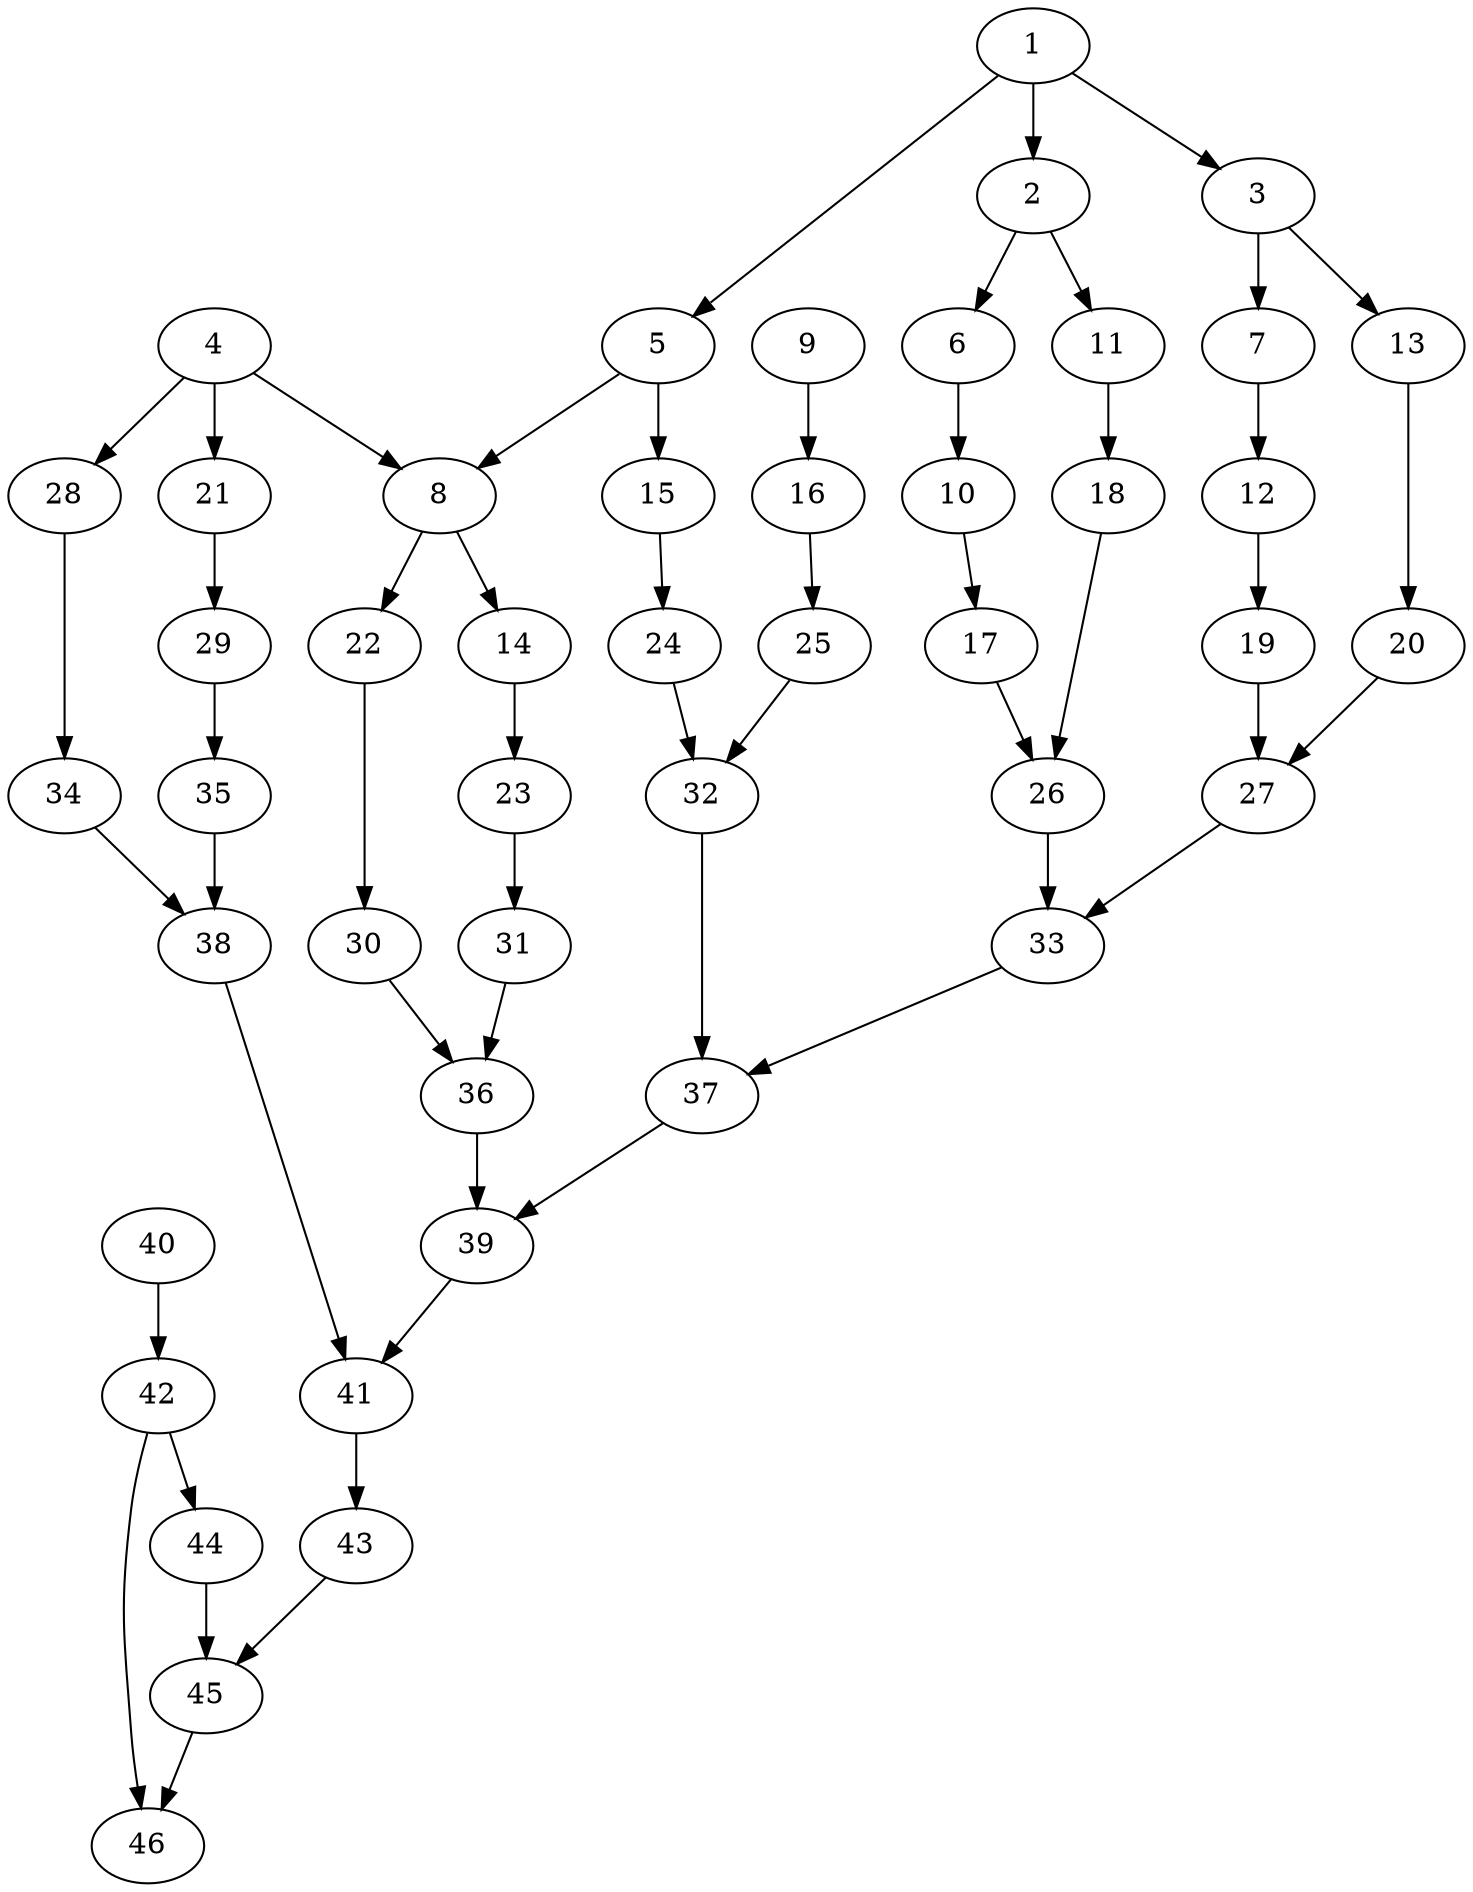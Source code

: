 strict digraph  {
1;
2;
3;
5;
6;
11;
7;
13;
4;
8;
21;
28;
15;
10;
12;
14;
22;
9;
16;
17;
18;
19;
20;
23;
24;
25;
26;
27;
29;
30;
31;
32;
33;
34;
35;
36;
37;
38;
39;
41;
40;
42;
43;
44;
46;
45;
1 -> 2;
1 -> 3;
1 -> 5;
2 -> 6;
2 -> 11;
3 -> 7;
3 -> 13;
5 -> 8;
5 -> 15;
6 -> 10;
11 -> 18;
7 -> 12;
13 -> 20;
4 -> 8;
4 -> 21;
4 -> 28;
8 -> 14;
8 -> 22;
21 -> 29;
28 -> 34;
15 -> 24;
10 -> 17;
12 -> 19;
14 -> 23;
22 -> 30;
9 -> 16;
16 -> 25;
17 -> 26;
18 -> 26;
19 -> 27;
20 -> 27;
23 -> 31;
24 -> 32;
25 -> 32;
26 -> 33;
27 -> 33;
29 -> 35;
30 -> 36;
31 -> 36;
32 -> 37;
33 -> 37;
34 -> 38;
35 -> 38;
36 -> 39;
37 -> 39;
38 -> 41;
39 -> 41;
41 -> 43;
40 -> 42;
42 -> 44;
42 -> 46;
43 -> 45;
44 -> 45;
45 -> 46;
}

